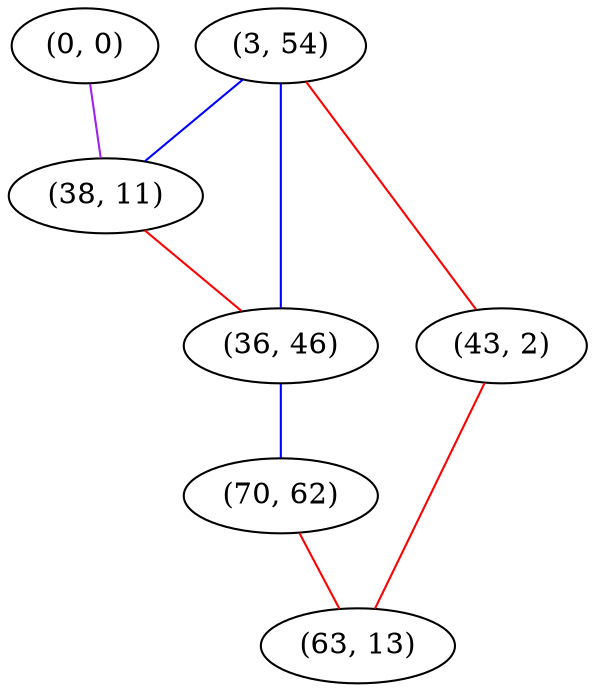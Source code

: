 graph "" {
"(0, 0)";
"(3, 54)";
"(38, 11)";
"(43, 2)";
"(36, 46)";
"(70, 62)";
"(63, 13)";
"(0, 0)" -- "(38, 11)"  [color=purple, key=0, weight=4];
"(3, 54)" -- "(38, 11)"  [color=blue, key=0, weight=3];
"(3, 54)" -- "(43, 2)"  [color=red, key=0, weight=1];
"(3, 54)" -- "(36, 46)"  [color=blue, key=0, weight=3];
"(38, 11)" -- "(36, 46)"  [color=red, key=0, weight=1];
"(43, 2)" -- "(63, 13)"  [color=red, key=0, weight=1];
"(36, 46)" -- "(70, 62)"  [color=blue, key=0, weight=3];
"(70, 62)" -- "(63, 13)"  [color=red, key=0, weight=1];
}
